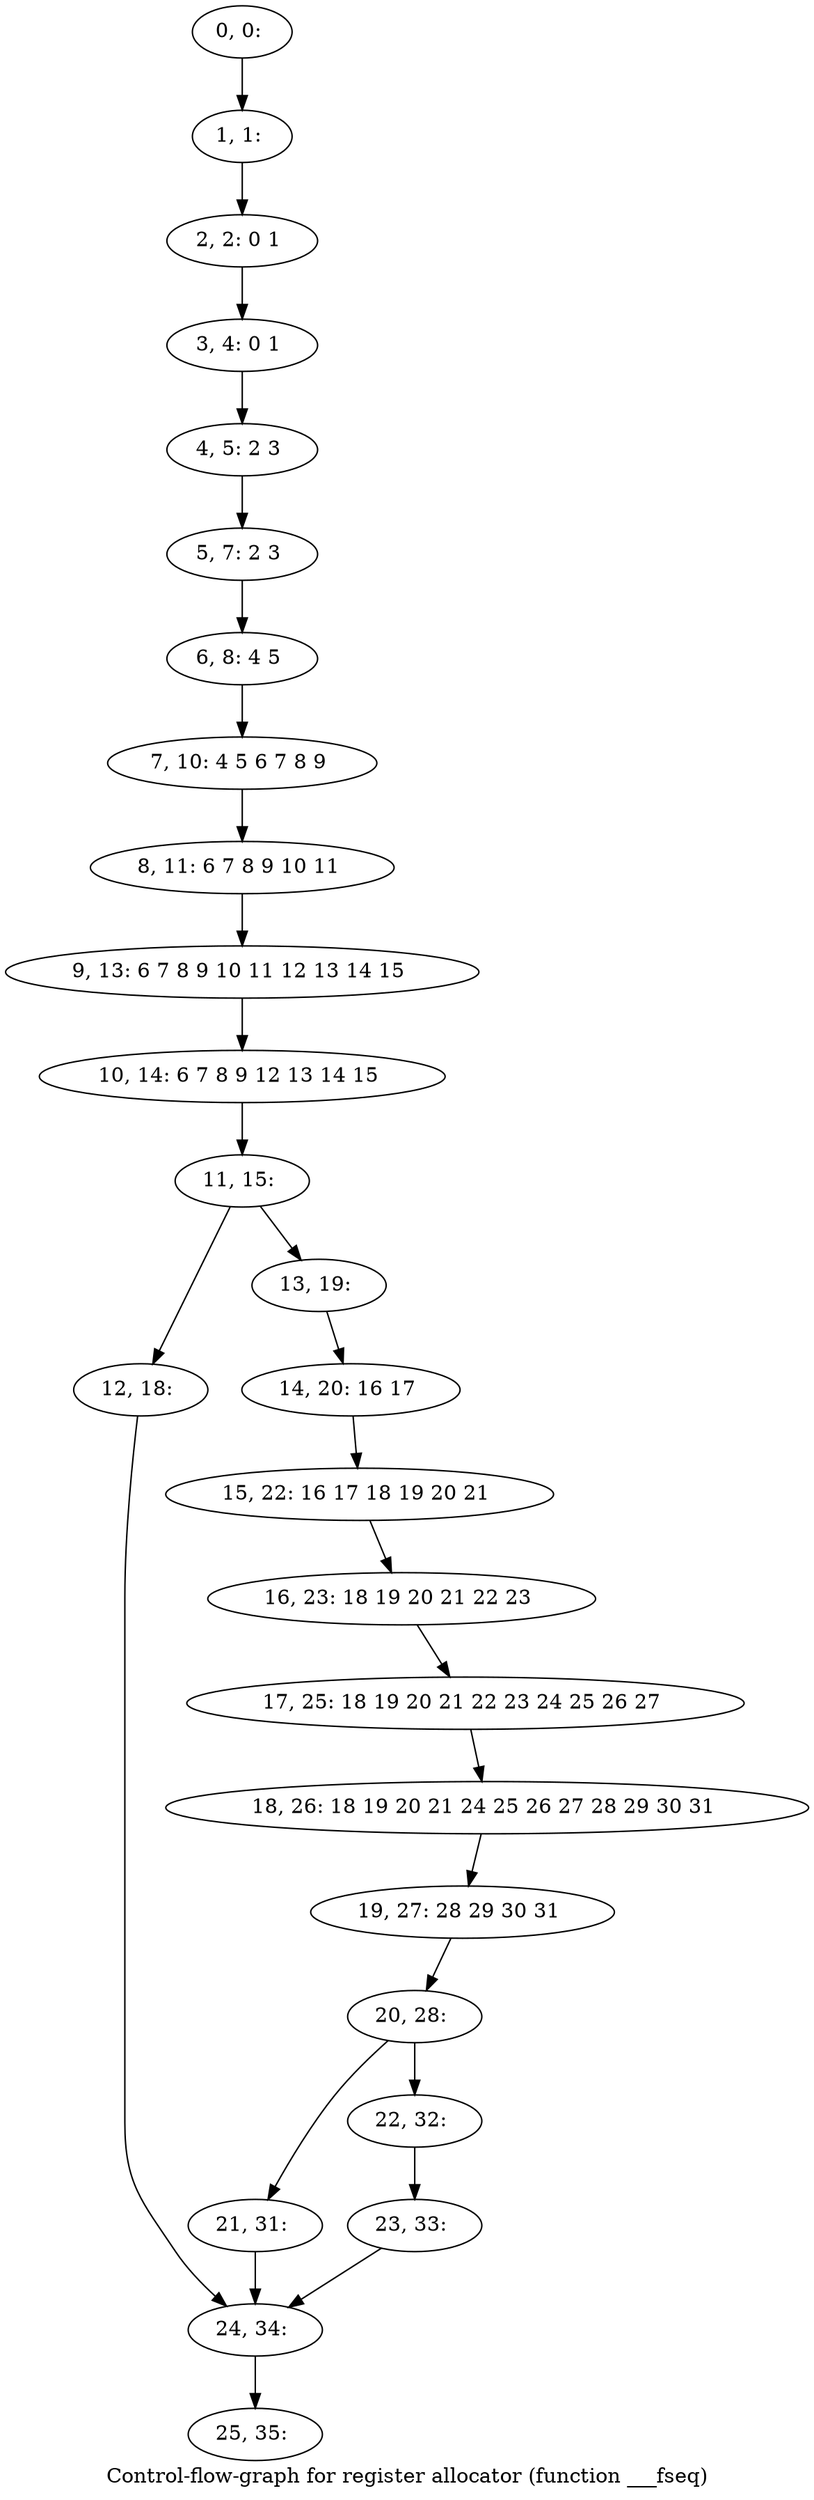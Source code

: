 digraph G {
graph [label="Control-flow-graph for register allocator (function ___fseq)"]
0[label="0, 0: "];
1[label="1, 1: "];
2[label="2, 2: 0 1 "];
3[label="3, 4: 0 1 "];
4[label="4, 5: 2 3 "];
5[label="5, 7: 2 3 "];
6[label="6, 8: 4 5 "];
7[label="7, 10: 4 5 6 7 8 9 "];
8[label="8, 11: 6 7 8 9 10 11 "];
9[label="9, 13: 6 7 8 9 10 11 12 13 14 15 "];
10[label="10, 14: 6 7 8 9 12 13 14 15 "];
11[label="11, 15: "];
12[label="12, 18: "];
13[label="13, 19: "];
14[label="14, 20: 16 17 "];
15[label="15, 22: 16 17 18 19 20 21 "];
16[label="16, 23: 18 19 20 21 22 23 "];
17[label="17, 25: 18 19 20 21 22 23 24 25 26 27 "];
18[label="18, 26: 18 19 20 21 24 25 26 27 28 29 30 31 "];
19[label="19, 27: 28 29 30 31 "];
20[label="20, 28: "];
21[label="21, 31: "];
22[label="22, 32: "];
23[label="23, 33: "];
24[label="24, 34: "];
25[label="25, 35: "];
0->1 ;
1->2 ;
2->3 ;
3->4 ;
4->5 ;
5->6 ;
6->7 ;
7->8 ;
8->9 ;
9->10 ;
10->11 ;
11->12 ;
11->13 ;
12->24 ;
13->14 ;
14->15 ;
15->16 ;
16->17 ;
17->18 ;
18->19 ;
19->20 ;
20->21 ;
20->22 ;
21->24 ;
22->23 ;
23->24 ;
24->25 ;
}
